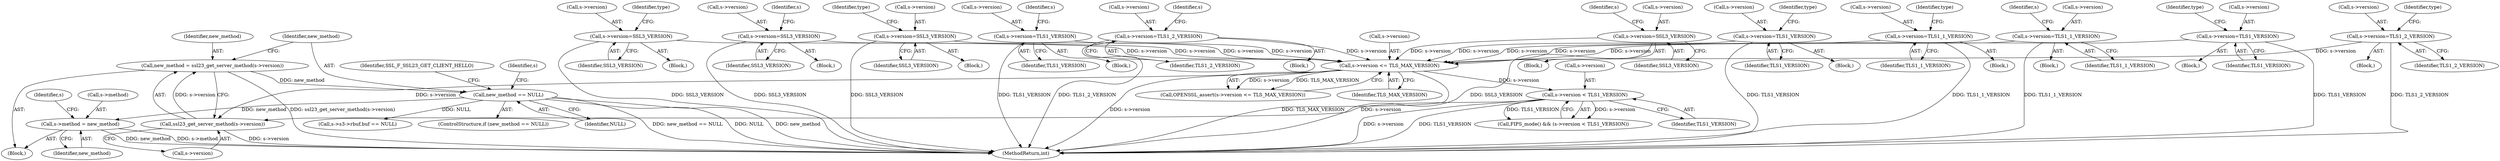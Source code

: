 digraph "0_openssl_6ce9687b5aba5391fc0de50e18779eb676d0e04d@pointer" {
"1001083" [label="(Call,s->method = new_method)"];
"1001075" [label="(Call,new_method == NULL)"];
"1001068" [label="(Call,new_method = ssl23_get_server_method(s->version))"];
"1001070" [label="(Call,ssl23_get_server_method(s->version))"];
"1000689" [label="(Call,s->version <= TLS_MAX_VERSION)"];
"1000606" [label="(Call,s->version=SSL3_VERSION)"];
"1000375" [label="(Call,s->version=SSL3_VERSION)"];
"1000588" [label="(Call,s->version=SSL3_VERSION)"];
"1000356" [label="(Call,s->version=TLS1_VERSION)"];
"1000312" [label="(Call,s->version=TLS1_2_VERSION)"];
"1000406" [label="(Call,s->version=SSL3_VERSION)"];
"1000623" [label="(Call,s->version=TLS1_VERSION)"];
"1000554" [label="(Call,s->version=TLS1_1_VERSION)"];
"1000337" [label="(Call,s->version=TLS1_1_VERSION)"];
"1000571" [label="(Call,s->version=TLS1_VERSION)"];
"1000531" [label="(Call,s->version=TLS1_2_VERSION)"];
"1000697" [label="(Call,s->version < TLS1_VERSION)"];
"1001066" [label="(Block,)"];
"1000587" [label="(Block,)"];
"1001080" [label="(Identifier,SSL_F_SSL23_GET_CLIENT_HELLO)"];
"1000413" [label="(Identifier,s)"];
"1000357" [label="(Call,s->version)"];
"1000313" [label="(Call,s->version)"];
"1000407" [label="(Call,s->version)"];
"1000571" [label="(Call,s->version=TLS1_VERSION)"];
"1000594" [label="(Identifier,type)"];
"1000363" [label="(Identifier,s)"];
"1001110" [label="(Call,s->s3->rbuf.buf == NULL)"];
"1000589" [label="(Call,s->version)"];
"1000605" [label="(Block,)"];
"1000344" [label="(Identifier,s)"];
"1000577" [label="(Identifier,type)"];
"1000695" [label="(Call,FIPS_mode() && (s->version < TLS1_VERSION))"];
"1001069" [label="(Identifier,new_method)"];
"1000701" [label="(Identifier,TLS1_VERSION)"];
"1000697" [label="(Call,s->version < TLS1_VERSION)"];
"1000624" [label="(Call,s->version)"];
"1000555" [label="(Call,s->version)"];
"1000588" [label="(Call,s->version=SSL3_VERSION)"];
"1000572" [label="(Call,s->version)"];
"1000319" [label="(Identifier,s)"];
"1000376" [label="(Call,s->version)"];
"1000690" [label="(Call,s->version)"];
"1000312" [label="(Call,s->version=TLS1_2_VERSION)"];
"1000610" [label="(Identifier,SSL3_VERSION)"];
"1000693" [label="(Identifier,TLS_MAX_VERSION)"];
"1000607" [label="(Call,s->version)"];
"1000336" [label="(Block,)"];
"1001074" [label="(ControlStructure,if (new_method == NULL))"];
"1000553" [label="(Block,)"];
"1001087" [label="(Identifier,new_method)"];
"1000612" [label="(Identifier,type)"];
"1000698" [label="(Call,s->version)"];
"1000535" [label="(Identifier,TLS1_2_VERSION)"];
"1000337" [label="(Call,s->version=TLS1_1_VERSION)"];
"1001077" [label="(Identifier,NULL)"];
"1000410" [label="(Identifier,SSL3_VERSION)"];
"1000341" [label="(Identifier,TLS1_1_VERSION)"];
"1000360" [label="(Identifier,TLS1_VERSION)"];
"1000689" [label="(Call,s->version <= TLS_MAX_VERSION)"];
"1000688" [label="(Call,OPENSSL_assert(s->version <= TLS_MAX_VERSION))"];
"1001246" [label="(MethodReturn,int)"];
"1000406" [label="(Call,s->version=SSL3_VERSION)"];
"1001068" [label="(Call,new_method = ssl23_get_server_method(s->version))"];
"1000560" [label="(Identifier,type)"];
"1001085" [label="(Identifier,s)"];
"1000554" [label="(Call,s->version=TLS1_1_VERSION)"];
"1000316" [label="(Identifier,TLS1_2_VERSION)"];
"1000379" [label="(Identifier,SSL3_VERSION)"];
"1000558" [label="(Identifier,TLS1_1_VERSION)"];
"1000338" [label="(Call,s->version)"];
"1000570" [label="(Block,)"];
"1000355" [label="(Block,)"];
"1000311" [label="(Block,)"];
"1001075" [label="(Call,new_method == NULL)"];
"1000531" [label="(Call,s->version=TLS1_2_VERSION)"];
"1001091" [label="(Identifier,s)"];
"1000382" [label="(Identifier,s)"];
"1000532" [label="(Call,s->version)"];
"1001083" [label="(Call,s->method = new_method)"];
"1000375" [label="(Call,s->version=SSL3_VERSION)"];
"1000356" [label="(Call,s->version=TLS1_VERSION)"];
"1000374" [label="(Block,)"];
"1000592" [label="(Identifier,SSL3_VERSION)"];
"1000623" [label="(Call,s->version=TLS1_VERSION)"];
"1000627" [label="(Identifier,TLS1_VERSION)"];
"1000606" [label="(Call,s->version=SSL3_VERSION)"];
"1001084" [label="(Call,s->method)"];
"1001070" [label="(Call,ssl23_get_server_method(s->version))"];
"1000405" [label="(Block,)"];
"1000622" [label="(Block,)"];
"1001076" [label="(Identifier,new_method)"];
"1000575" [label="(Identifier,TLS1_VERSION)"];
"1000530" [label="(Block,)"];
"1000537" [label="(Identifier,type)"];
"1001071" [label="(Call,s->version)"];
"1000629" [label="(Identifier,type)"];
"1001083" -> "1001066"  [label="AST: "];
"1001083" -> "1001087"  [label="CFG: "];
"1001084" -> "1001083"  [label="AST: "];
"1001087" -> "1001083"  [label="AST: "];
"1001091" -> "1001083"  [label="CFG: "];
"1001083" -> "1001246"  [label="DDG: new_method"];
"1001083" -> "1001246"  [label="DDG: s->method"];
"1001075" -> "1001083"  [label="DDG: new_method"];
"1001075" -> "1001074"  [label="AST: "];
"1001075" -> "1001077"  [label="CFG: "];
"1001076" -> "1001075"  [label="AST: "];
"1001077" -> "1001075"  [label="AST: "];
"1001080" -> "1001075"  [label="CFG: "];
"1001085" -> "1001075"  [label="CFG: "];
"1001075" -> "1001246"  [label="DDG: new_method == NULL"];
"1001075" -> "1001246"  [label="DDG: NULL"];
"1001075" -> "1001246"  [label="DDG: new_method"];
"1001068" -> "1001075"  [label="DDG: new_method"];
"1001075" -> "1001110"  [label="DDG: NULL"];
"1001068" -> "1001066"  [label="AST: "];
"1001068" -> "1001070"  [label="CFG: "];
"1001069" -> "1001068"  [label="AST: "];
"1001070" -> "1001068"  [label="AST: "];
"1001076" -> "1001068"  [label="CFG: "];
"1001068" -> "1001246"  [label="DDG: ssl23_get_server_method(s->version)"];
"1001070" -> "1001068"  [label="DDG: s->version"];
"1001070" -> "1001071"  [label="CFG: "];
"1001071" -> "1001070"  [label="AST: "];
"1001070" -> "1001246"  [label="DDG: s->version"];
"1000689" -> "1001070"  [label="DDG: s->version"];
"1000697" -> "1001070"  [label="DDG: s->version"];
"1000689" -> "1000688"  [label="AST: "];
"1000689" -> "1000693"  [label="CFG: "];
"1000690" -> "1000689"  [label="AST: "];
"1000693" -> "1000689"  [label="AST: "];
"1000688" -> "1000689"  [label="CFG: "];
"1000689" -> "1001246"  [label="DDG: TLS_MAX_VERSION"];
"1000689" -> "1001246"  [label="DDG: s->version"];
"1000689" -> "1000688"  [label="DDG: s->version"];
"1000689" -> "1000688"  [label="DDG: TLS_MAX_VERSION"];
"1000606" -> "1000689"  [label="DDG: s->version"];
"1000375" -> "1000689"  [label="DDG: s->version"];
"1000588" -> "1000689"  [label="DDG: s->version"];
"1000356" -> "1000689"  [label="DDG: s->version"];
"1000312" -> "1000689"  [label="DDG: s->version"];
"1000406" -> "1000689"  [label="DDG: s->version"];
"1000623" -> "1000689"  [label="DDG: s->version"];
"1000554" -> "1000689"  [label="DDG: s->version"];
"1000337" -> "1000689"  [label="DDG: s->version"];
"1000571" -> "1000689"  [label="DDG: s->version"];
"1000531" -> "1000689"  [label="DDG: s->version"];
"1000689" -> "1000697"  [label="DDG: s->version"];
"1000606" -> "1000605"  [label="AST: "];
"1000606" -> "1000610"  [label="CFG: "];
"1000607" -> "1000606"  [label="AST: "];
"1000610" -> "1000606"  [label="AST: "];
"1000612" -> "1000606"  [label="CFG: "];
"1000606" -> "1001246"  [label="DDG: SSL3_VERSION"];
"1000375" -> "1000374"  [label="AST: "];
"1000375" -> "1000379"  [label="CFG: "];
"1000376" -> "1000375"  [label="AST: "];
"1000379" -> "1000375"  [label="AST: "];
"1000382" -> "1000375"  [label="CFG: "];
"1000375" -> "1001246"  [label="DDG: SSL3_VERSION"];
"1000588" -> "1000587"  [label="AST: "];
"1000588" -> "1000592"  [label="CFG: "];
"1000589" -> "1000588"  [label="AST: "];
"1000592" -> "1000588"  [label="AST: "];
"1000594" -> "1000588"  [label="CFG: "];
"1000588" -> "1001246"  [label="DDG: SSL3_VERSION"];
"1000356" -> "1000355"  [label="AST: "];
"1000356" -> "1000360"  [label="CFG: "];
"1000357" -> "1000356"  [label="AST: "];
"1000360" -> "1000356"  [label="AST: "];
"1000363" -> "1000356"  [label="CFG: "];
"1000356" -> "1001246"  [label="DDG: TLS1_VERSION"];
"1000312" -> "1000311"  [label="AST: "];
"1000312" -> "1000316"  [label="CFG: "];
"1000313" -> "1000312"  [label="AST: "];
"1000316" -> "1000312"  [label="AST: "];
"1000319" -> "1000312"  [label="CFG: "];
"1000312" -> "1001246"  [label="DDG: TLS1_2_VERSION"];
"1000406" -> "1000405"  [label="AST: "];
"1000406" -> "1000410"  [label="CFG: "];
"1000407" -> "1000406"  [label="AST: "];
"1000410" -> "1000406"  [label="AST: "];
"1000413" -> "1000406"  [label="CFG: "];
"1000406" -> "1001246"  [label="DDG: SSL3_VERSION"];
"1000623" -> "1000622"  [label="AST: "];
"1000623" -> "1000627"  [label="CFG: "];
"1000624" -> "1000623"  [label="AST: "];
"1000627" -> "1000623"  [label="AST: "];
"1000629" -> "1000623"  [label="CFG: "];
"1000623" -> "1001246"  [label="DDG: TLS1_VERSION"];
"1000554" -> "1000553"  [label="AST: "];
"1000554" -> "1000558"  [label="CFG: "];
"1000555" -> "1000554"  [label="AST: "];
"1000558" -> "1000554"  [label="AST: "];
"1000560" -> "1000554"  [label="CFG: "];
"1000554" -> "1001246"  [label="DDG: TLS1_1_VERSION"];
"1000337" -> "1000336"  [label="AST: "];
"1000337" -> "1000341"  [label="CFG: "];
"1000338" -> "1000337"  [label="AST: "];
"1000341" -> "1000337"  [label="AST: "];
"1000344" -> "1000337"  [label="CFG: "];
"1000337" -> "1001246"  [label="DDG: TLS1_1_VERSION"];
"1000571" -> "1000570"  [label="AST: "];
"1000571" -> "1000575"  [label="CFG: "];
"1000572" -> "1000571"  [label="AST: "];
"1000575" -> "1000571"  [label="AST: "];
"1000577" -> "1000571"  [label="CFG: "];
"1000571" -> "1001246"  [label="DDG: TLS1_VERSION"];
"1000531" -> "1000530"  [label="AST: "];
"1000531" -> "1000535"  [label="CFG: "];
"1000532" -> "1000531"  [label="AST: "];
"1000535" -> "1000531"  [label="AST: "];
"1000537" -> "1000531"  [label="CFG: "];
"1000531" -> "1001246"  [label="DDG: TLS1_2_VERSION"];
"1000697" -> "1000695"  [label="AST: "];
"1000697" -> "1000701"  [label="CFG: "];
"1000698" -> "1000697"  [label="AST: "];
"1000701" -> "1000697"  [label="AST: "];
"1000695" -> "1000697"  [label="CFG: "];
"1000697" -> "1001246"  [label="DDG: TLS1_VERSION"];
"1000697" -> "1001246"  [label="DDG: s->version"];
"1000697" -> "1000695"  [label="DDG: s->version"];
"1000697" -> "1000695"  [label="DDG: TLS1_VERSION"];
}
